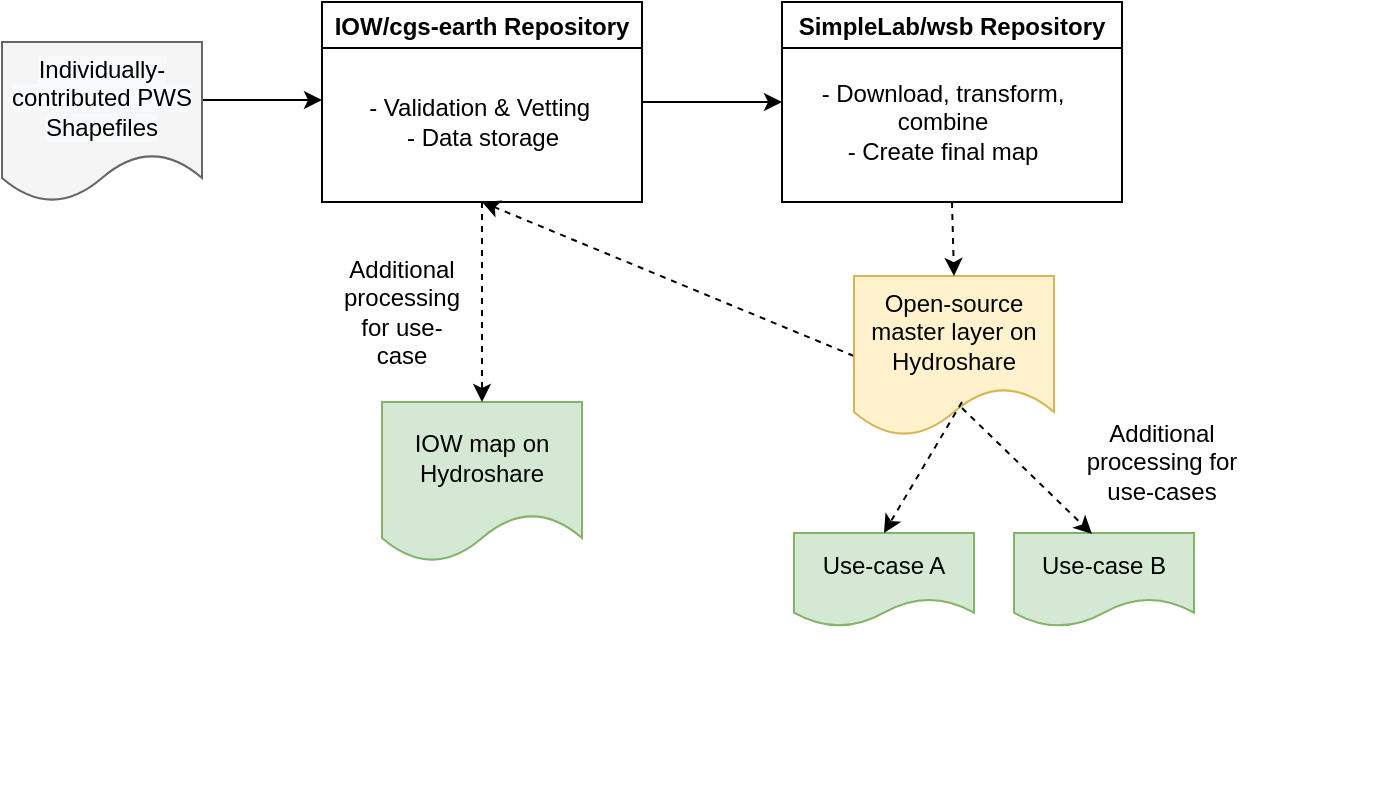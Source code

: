 <mxfile version="20.3.0" type="device"><diagram id="C5RBs43oDa-KdzZeNtuy" name="Page-1"><mxGraphModel dx="1106" dy="852" grid="1" gridSize="10" guides="1" tooltips="1" connect="1" arrows="1" fold="1" page="1" pageScale="1" pageWidth="827" pageHeight="1169" math="0" shadow="0"><root><mxCell id="WIyWlLk6GJQsqaUBKTNV-0"/><mxCell id="WIyWlLk6GJQsqaUBKTNV-1" parent="WIyWlLk6GJQsqaUBKTNV-0"/><mxCell id="8Qa2E2C-uuq-8Wm_hzDp-1" value="" style="endArrow=classic;html=1;rounded=0;exitX=1;exitY=0.5;exitDx=0;exitDy=0;" edge="1" parent="WIyWlLk6GJQsqaUBKTNV-1"><mxGeometry width="50" height="50" relative="1" as="geometry"><mxPoint x="160" y="239" as="sourcePoint"/><mxPoint x="220" y="239" as="targetPoint"/></mxGeometry></mxCell><mxCell id="8Qa2E2C-uuq-8Wm_hzDp-2" value="&lt;span style=&quot;color: rgb(0, 0, 0); font-family: Helvetica; font-size: 12px; font-style: normal; font-variant-ligatures: normal; font-variant-caps: normal; font-weight: 400; letter-spacing: normal; orphans: 2; text-align: center; text-indent: 0px; text-transform: none; widows: 2; word-spacing: 0px; -webkit-text-stroke-width: 0px; background-color: rgb(248, 249, 250); text-decoration-thickness: initial; text-decoration-style: initial; text-decoration-color: initial; float: none; display: inline !important;&quot;&gt;Individually-contributed PWS Shapefiles&lt;/span&gt;" style="shape=document;whiteSpace=wrap;html=1;boundedLbl=1;fillColor=#f5f5f5;fontColor=#333333;strokeColor=#666666;" vertex="1" parent="WIyWlLk6GJQsqaUBKTNV-1"><mxGeometry x="60" y="210" width="100" height="80" as="geometry"/></mxCell><mxCell id="8Qa2E2C-uuq-8Wm_hzDp-13" value="IOW/cgs-earth Repository" style="swimlane;fillColor=#FFFFFF;" vertex="1" parent="WIyWlLk6GJQsqaUBKTNV-1"><mxGeometry x="220" y="190" width="160" height="100" as="geometry"/></mxCell><mxCell id="8Qa2E2C-uuq-8Wm_hzDp-14" value="&lt;span style=&quot;&quot;&gt;- Validation &amp;amp; Vetting&amp;nbsp;&lt;/span&gt;&lt;br style=&quot;&quot;&gt;&lt;span style=&quot;&quot;&gt;- Data storage&lt;/span&gt;" style="text;html=1;align=center;verticalAlign=middle;resizable=0;points=[];autosize=1;strokeColor=none;fillColor=none;" vertex="1" parent="8Qa2E2C-uuq-8Wm_hzDp-13"><mxGeometry x="10" y="40" width="140" height="40" as="geometry"/></mxCell><mxCell id="8Qa2E2C-uuq-8Wm_hzDp-16" value="SimpleLab/wsb Repository" style="swimlane;fillColor=#FFFFFF;" vertex="1" parent="WIyWlLk6GJQsqaUBKTNV-1"><mxGeometry x="450" y="190" width="170" height="100" as="geometry"/></mxCell><mxCell id="8Qa2E2C-uuq-8Wm_hzDp-17" value="&lt;span style=&quot;&quot;&gt;- Download, transform, &lt;br&gt;combine&lt;/span&gt;&lt;br style=&quot;&quot;&gt;&lt;span style=&quot;&quot;&gt;- Create final map&lt;/span&gt;" style="text;html=1;align=center;verticalAlign=middle;resizable=0;points=[];autosize=1;strokeColor=none;fillColor=none;" vertex="1" parent="8Qa2E2C-uuq-8Wm_hzDp-16"><mxGeometry x="10" y="30" width="140" height="60" as="geometry"/></mxCell><mxCell id="8Qa2E2C-uuq-8Wm_hzDp-18" value="" style="endArrow=classic;html=1;rounded=0;exitX=1;exitY=0.5;exitDx=0;exitDy=0;entryX=0;entryY=0.5;entryDx=0;entryDy=0;" edge="1" parent="WIyWlLk6GJQsqaUBKTNV-1" source="8Qa2E2C-uuq-8Wm_hzDp-13" target="8Qa2E2C-uuq-8Wm_hzDp-16"><mxGeometry width="50" height="50" relative="1" as="geometry"><mxPoint x="170" y="249" as="sourcePoint"/><mxPoint x="230" y="249" as="targetPoint"/></mxGeometry></mxCell><mxCell id="8Qa2E2C-uuq-8Wm_hzDp-20" value="" style="endArrow=classic;html=1;rounded=0;exitX=0;exitY=0.5;exitDx=0;exitDy=0;dashed=1;entryX=0.5;entryY=1;entryDx=0;entryDy=0;" edge="1" parent="WIyWlLk6GJQsqaUBKTNV-1" source="8Qa2E2C-uuq-8Wm_hzDp-10" target="8Qa2E2C-uuq-8Wm_hzDp-13"><mxGeometry width="50" height="50" relative="1" as="geometry"><mxPoint x="390" y="600" as="sourcePoint"/><mxPoint x="360" y="400" as="targetPoint"/></mxGeometry></mxCell><mxCell id="8Qa2E2C-uuq-8Wm_hzDp-23" value="IOW map on Hydroshare" style="shape=document;whiteSpace=wrap;html=1;boundedLbl=1;fillColor=#d5e8d4;strokeColor=#82b366;" vertex="1" parent="WIyWlLk6GJQsqaUBKTNV-1"><mxGeometry x="250" y="390" width="100" height="80" as="geometry"/></mxCell><mxCell id="8Qa2E2C-uuq-8Wm_hzDp-24" value="" style="endArrow=classic;html=1;rounded=0;exitX=0.5;exitY=1;exitDx=0;exitDy=0;dashed=1;entryX=0.5;entryY=0;entryDx=0;entryDy=0;" edge="1" parent="WIyWlLk6GJQsqaUBKTNV-1" source="8Qa2E2C-uuq-8Wm_hzDp-13" target="8Qa2E2C-uuq-8Wm_hzDp-23"><mxGeometry width="50" height="50" relative="1" as="geometry"><mxPoint x="495" y="410" as="sourcePoint"/><mxPoint x="310" y="303" as="targetPoint"/></mxGeometry></mxCell><mxCell id="8Qa2E2C-uuq-8Wm_hzDp-26" value="Additional processing for use-case" style="text;html=1;strokeColor=none;fillColor=none;align=center;verticalAlign=middle;whiteSpace=wrap;rounded=0;" vertex="1" parent="WIyWlLk6GJQsqaUBKTNV-1"><mxGeometry x="230" y="330" width="60" height="30" as="geometry"/></mxCell><mxCell id="8Qa2E2C-uuq-8Wm_hzDp-36" value="" style="group" vertex="1" connectable="0" parent="WIyWlLk6GJQsqaUBKTNV-1"><mxGeometry x="486" y="327" width="260" height="260" as="geometry"/></mxCell><mxCell id="8Qa2E2C-uuq-8Wm_hzDp-10" value="Open-source master layer on Hydroshare" style="shape=document;whiteSpace=wrap;html=1;boundedLbl=1;fillColor=#fff2cc;strokeColor=#d6b656;" vertex="1" parent="8Qa2E2C-uuq-8Wm_hzDp-36"><mxGeometry width="100" height="80" as="geometry"/></mxCell><mxCell id="8Qa2E2C-uuq-8Wm_hzDp-37" value="" style="group" vertex="1" connectable="0" parent="8Qa2E2C-uuq-8Wm_hzDp-36"><mxGeometry y="90" width="260" height="108.462" as="geometry"/></mxCell><mxCell id="8Qa2E2C-uuq-8Wm_hzDp-33" value="" style="group" vertex="1" connectable="0" parent="8Qa2E2C-uuq-8Wm_hzDp-37"><mxGeometry y="38.462" width="260" height="70" as="geometry"/></mxCell><mxCell id="8Qa2E2C-uuq-8Wm_hzDp-30" value="Use-case A" style="shape=document;whiteSpace=wrap;html=1;boundedLbl=1;fillColor=#d5e8d4;strokeColor=#82b366;" vertex="1" parent="8Qa2E2C-uuq-8Wm_hzDp-33"><mxGeometry x="-30" width="90" height="46.92" as="geometry"/></mxCell><mxCell id="8Qa2E2C-uuq-8Wm_hzDp-31" value="Use-case B" style="shape=document;whiteSpace=wrap;html=1;boundedLbl=1;fillColor=#d5e8d4;strokeColor=#82b366;" vertex="1" parent="8Qa2E2C-uuq-8Wm_hzDp-33"><mxGeometry x="80" width="90" height="46.92" as="geometry"/></mxCell><mxCell id="8Qa2E2C-uuq-8Wm_hzDp-27" value="Additional processing for use-cases" style="text;html=1;strokeColor=none;fillColor=none;align=center;verticalAlign=middle;whiteSpace=wrap;rounded=0;" vertex="1" parent="8Qa2E2C-uuq-8Wm_hzDp-37"><mxGeometry x="114" y="-7" width="80" height="20" as="geometry"/></mxCell><mxCell id="8Qa2E2C-uuq-8Wm_hzDp-39" value="" style="endArrow=classic;html=1;rounded=0;dashed=1;exitX=0.54;exitY=0.825;exitDx=0;exitDy=0;exitPerimeter=0;entryX=0.433;entryY=0.011;entryDx=0;entryDy=0;entryPerimeter=0;" edge="1" parent="8Qa2E2C-uuq-8Wm_hzDp-36" source="8Qa2E2C-uuq-8Wm_hzDp-10" target="8Qa2E2C-uuq-8Wm_hzDp-31"><mxGeometry width="50" height="50" relative="1" as="geometry"><mxPoint x="57" y="81" as="sourcePoint"/><mxPoint x="124" y="173" as="targetPoint"/></mxGeometry></mxCell><mxCell id="8Qa2E2C-uuq-8Wm_hzDp-25" value="" style="endArrow=classic;html=1;rounded=0;dashed=1;entryX=0.5;entryY=0;entryDx=0;entryDy=0;" edge="1" parent="8Qa2E2C-uuq-8Wm_hzDp-36" target="8Qa2E2C-uuq-8Wm_hzDp-30"><mxGeometry width="50" height="50" relative="1" as="geometry"><mxPoint x="54" y="63" as="sourcePoint"/><mxPoint x="10.4" y="153.158" as="targetPoint"/></mxGeometry></mxCell><mxCell id="8Qa2E2C-uuq-8Wm_hzDp-40" value="" style="endArrow=classic;html=1;rounded=0;exitX=0.5;exitY=1;exitDx=0;exitDy=0;dashed=1;entryX=0.5;entryY=0;entryDx=0;entryDy=0;" edge="1" parent="WIyWlLk6GJQsqaUBKTNV-1" source="8Qa2E2C-uuq-8Wm_hzDp-16" target="8Qa2E2C-uuq-8Wm_hzDp-10"><mxGeometry width="50" height="50" relative="1" as="geometry"><mxPoint x="540" y="290" as="sourcePoint"/><mxPoint x="540" y="390" as="targetPoint"/></mxGeometry></mxCell></root></mxGraphModel></diagram></mxfile>